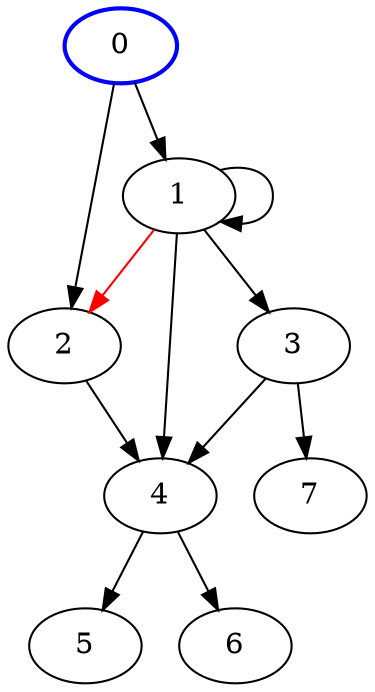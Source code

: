 digraph "" {
	0	 [color=blue,
		style=bold];
	0 -> 1;
	0 -> 2;
	1 -> 1;
	1 -> 2	 [color=red];
	1 -> 3;
	1 -> 4;
	2 -> 4;
	3 -> 4;
	3 -> 7;
	4 -> 5;
	4 -> 6;
}
